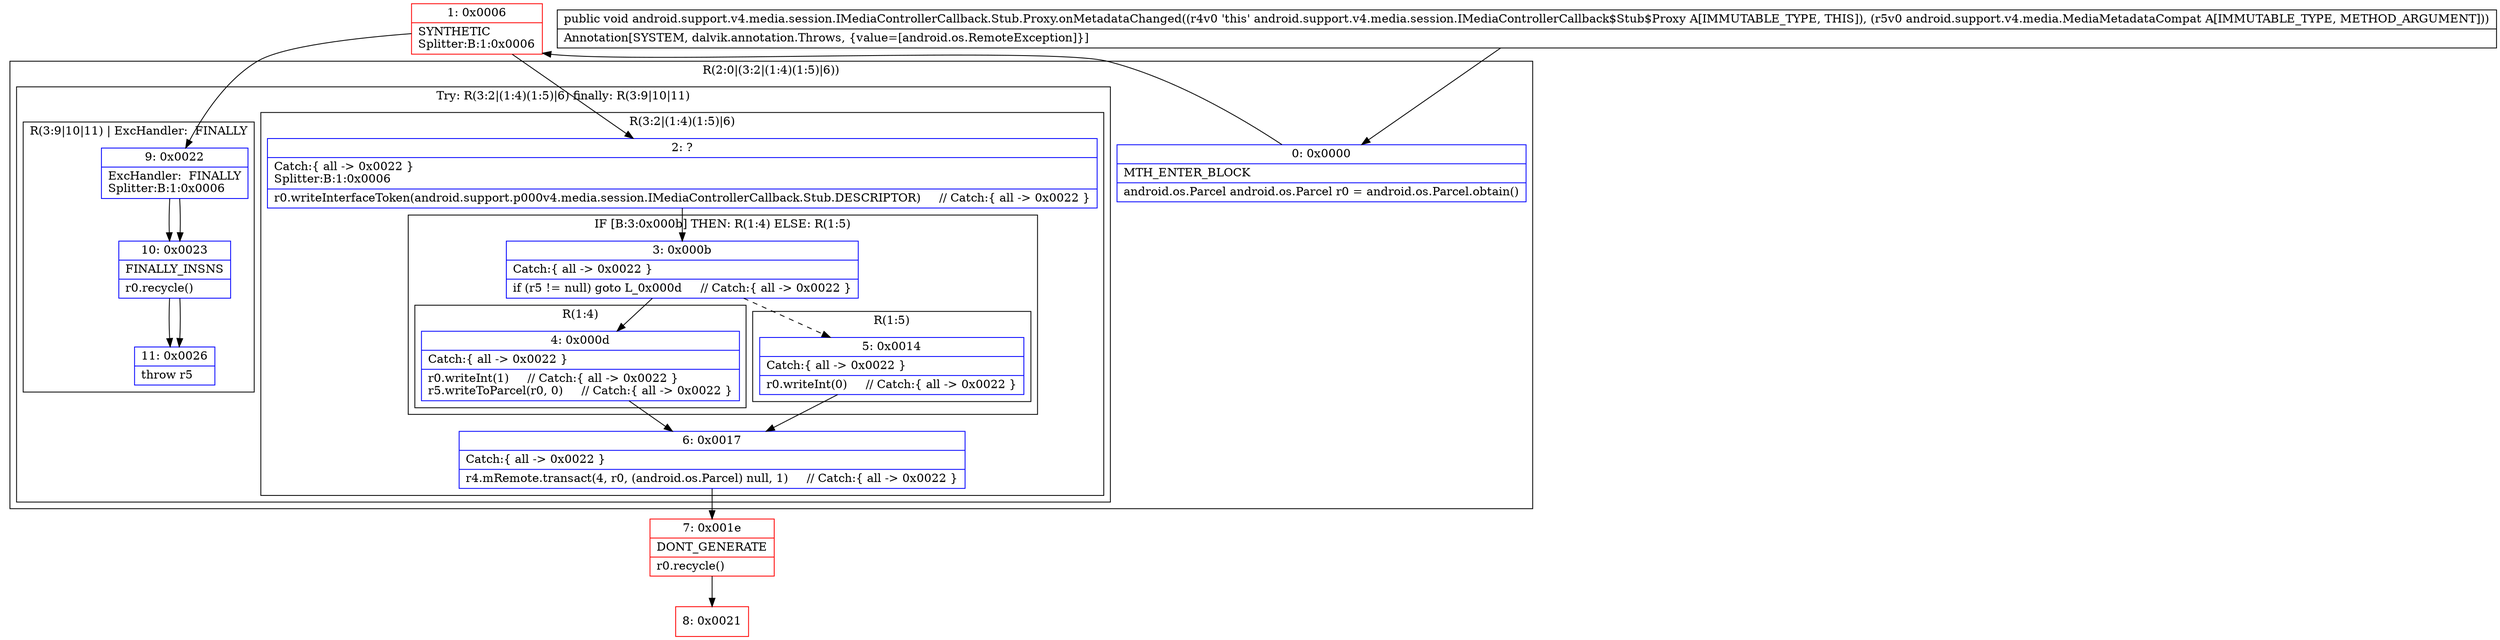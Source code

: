 digraph "CFG forandroid.support.v4.media.session.IMediaControllerCallback.Stub.Proxy.onMetadataChanged(Landroid\/support\/v4\/media\/MediaMetadataCompat;)V" {
subgraph cluster_Region_209002804 {
label = "R(2:0|(3:2|(1:4)(1:5)|6))";
node [shape=record,color=blue];
Node_0 [shape=record,label="{0\:\ 0x0000|MTH_ENTER_BLOCK\l|android.os.Parcel android.os.Parcel r0 = android.os.Parcel.obtain()\l}"];
subgraph cluster_TryCatchRegion_1235686722 {
label = "Try: R(3:2|(1:4)(1:5)|6) finally: R(3:9|10|11)";
node [shape=record,color=blue];
subgraph cluster_Region_1235411189 {
label = "R(3:2|(1:4)(1:5)|6)";
node [shape=record,color=blue];
Node_2 [shape=record,label="{2\:\ ?|Catch:\{ all \-\> 0x0022 \}\lSplitter:B:1:0x0006\l|r0.writeInterfaceToken(android.support.p000v4.media.session.IMediaControllerCallback.Stub.DESCRIPTOR)     \/\/ Catch:\{ all \-\> 0x0022 \}\l}"];
subgraph cluster_IfRegion_208583057 {
label = "IF [B:3:0x000b] THEN: R(1:4) ELSE: R(1:5)";
node [shape=record,color=blue];
Node_3 [shape=record,label="{3\:\ 0x000b|Catch:\{ all \-\> 0x0022 \}\l|if (r5 != null) goto L_0x000d     \/\/ Catch:\{ all \-\> 0x0022 \}\l}"];
subgraph cluster_Region_1162930667 {
label = "R(1:4)";
node [shape=record,color=blue];
Node_4 [shape=record,label="{4\:\ 0x000d|Catch:\{ all \-\> 0x0022 \}\l|r0.writeInt(1)     \/\/ Catch:\{ all \-\> 0x0022 \}\lr5.writeToParcel(r0, 0)     \/\/ Catch:\{ all \-\> 0x0022 \}\l}"];
}
subgraph cluster_Region_2104510263 {
label = "R(1:5)";
node [shape=record,color=blue];
Node_5 [shape=record,label="{5\:\ 0x0014|Catch:\{ all \-\> 0x0022 \}\l|r0.writeInt(0)     \/\/ Catch:\{ all \-\> 0x0022 \}\l}"];
}
}
Node_6 [shape=record,label="{6\:\ 0x0017|Catch:\{ all \-\> 0x0022 \}\l|r4.mRemote.transact(4, r0, (android.os.Parcel) null, 1)     \/\/ Catch:\{ all \-\> 0x0022 \}\l}"];
}
subgraph cluster_Region_1487516972 {
label = "R(3:9|10|11) | ExcHandler:  FINALLY\l";
node [shape=record,color=blue];
Node_9 [shape=record,label="{9\:\ 0x0022|ExcHandler:  FINALLY\lSplitter:B:1:0x0006\l}"];
Node_10 [shape=record,label="{10\:\ 0x0023|FINALLY_INSNS\l|r0.recycle()\l}"];
Node_11 [shape=record,label="{11\:\ 0x0026|throw r5\l}"];
}
}
}
subgraph cluster_Region_1487516972 {
label = "R(3:9|10|11) | ExcHandler:  FINALLY\l";
node [shape=record,color=blue];
Node_9 [shape=record,label="{9\:\ 0x0022|ExcHandler:  FINALLY\lSplitter:B:1:0x0006\l}"];
Node_10 [shape=record,label="{10\:\ 0x0023|FINALLY_INSNS\l|r0.recycle()\l}"];
Node_11 [shape=record,label="{11\:\ 0x0026|throw r5\l}"];
}
Node_1 [shape=record,color=red,label="{1\:\ 0x0006|SYNTHETIC\lSplitter:B:1:0x0006\l}"];
Node_7 [shape=record,color=red,label="{7\:\ 0x001e|DONT_GENERATE\l|r0.recycle()\l}"];
Node_8 [shape=record,color=red,label="{8\:\ 0x0021}"];
MethodNode[shape=record,label="{public void android.support.v4.media.session.IMediaControllerCallback.Stub.Proxy.onMetadataChanged((r4v0 'this' android.support.v4.media.session.IMediaControllerCallback$Stub$Proxy A[IMMUTABLE_TYPE, THIS]), (r5v0 android.support.v4.media.MediaMetadataCompat A[IMMUTABLE_TYPE, METHOD_ARGUMENT]))  | Annotation[SYSTEM, dalvik.annotation.Throws, \{value=[android.os.RemoteException]\}]\l}"];
MethodNode -> Node_0;
Node_0 -> Node_1;
Node_2 -> Node_3;
Node_3 -> Node_4;
Node_3 -> Node_5[style=dashed];
Node_4 -> Node_6;
Node_5 -> Node_6;
Node_6 -> Node_7;
Node_9 -> Node_10;
Node_10 -> Node_11;
Node_9 -> Node_10;
Node_10 -> Node_11;
Node_1 -> Node_2;
Node_1 -> Node_9;
Node_7 -> Node_8;
}

